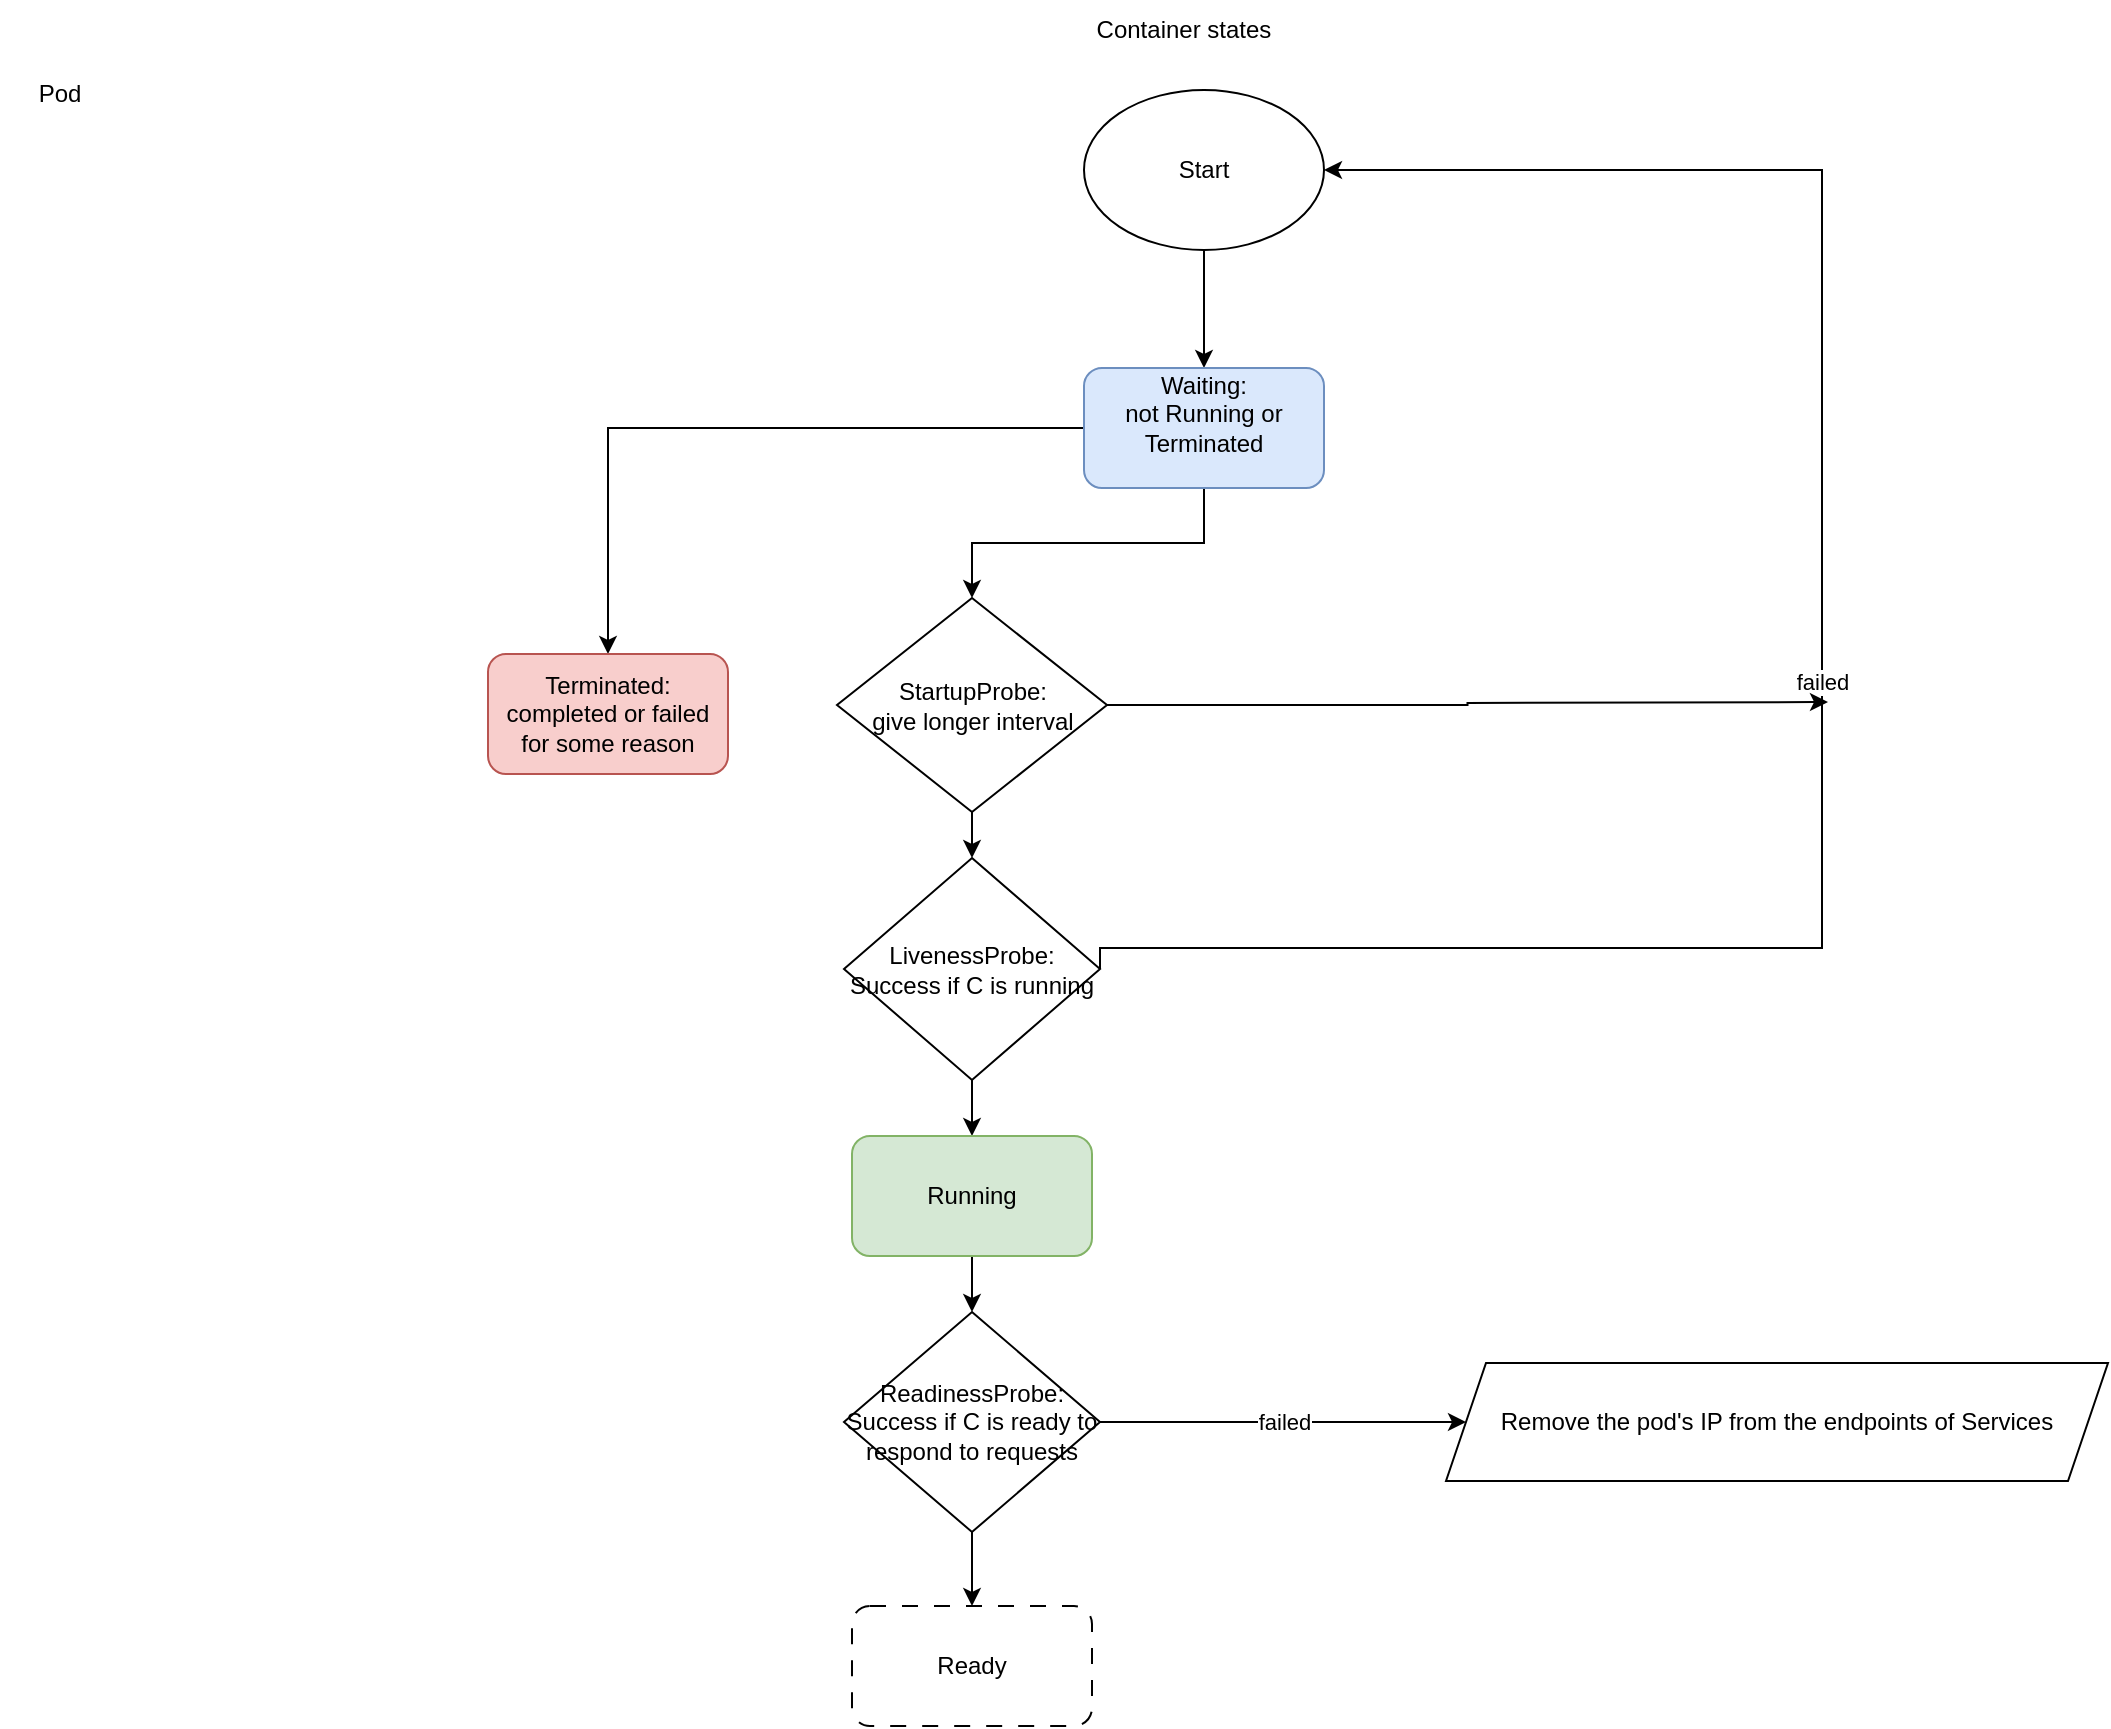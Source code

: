 <mxfile version="24.4.9" type="github" pages="2">
  <diagram name="Page-1" id="Zv-zzMhKJMYEM_GgnkD9">
    <mxGraphModel dx="1030" dy="721" grid="0" gridSize="10" guides="1" tooltips="1" connect="1" arrows="1" fold="1" page="0" pageScale="1" pageWidth="827" pageHeight="1169" math="0" shadow="0">
      <root>
        <mxCell id="0" />
        <mxCell id="1" parent="0" />
        <mxCell id="_quzPYDoFsJzDGxyK3Xr-13" value="Pod" style="text;html=1;align=center;verticalAlign=middle;whiteSpace=wrap;rounded=0;" vertex="1" parent="1">
          <mxGeometry x="262" y="56" width="60" height="30" as="geometry" />
        </mxCell>
        <mxCell id="_quzPYDoFsJzDGxyK3Xr-21" style="edgeStyle=orthogonalEdgeStyle;rounded=0;orthogonalLoop=1;jettySize=auto;html=1;exitX=0.5;exitY=1;exitDx=0;exitDy=0;entryX=0.5;entryY=0;entryDx=0;entryDy=0;" edge="1" parent="1" source="_quzPYDoFsJzDGxyK3Xr-14" target="_quzPYDoFsJzDGxyK3Xr-16">
          <mxGeometry relative="1" as="geometry" />
        </mxCell>
        <mxCell id="_quzPYDoFsJzDGxyK3Xr-14" value="Start" style="ellipse;whiteSpace=wrap;html=1;" vertex="1" parent="1">
          <mxGeometry x="804" y="69" width="120" height="80" as="geometry" />
        </mxCell>
        <mxCell id="_quzPYDoFsJzDGxyK3Xr-15" value="Container states" style="text;html=1;align=center;verticalAlign=middle;whiteSpace=wrap;rounded=0;" vertex="1" parent="1">
          <mxGeometry x="791" y="24" width="126" height="30" as="geometry" />
        </mxCell>
        <mxCell id="_quzPYDoFsJzDGxyK3Xr-20" value="" style="edgeStyle=orthogonalEdgeStyle;rounded=0;orthogonalLoop=1;jettySize=auto;html=1;" edge="1" parent="1" source="_quzPYDoFsJzDGxyK3Xr-16" target="_quzPYDoFsJzDGxyK3Xr-19">
          <mxGeometry relative="1" as="geometry" />
        </mxCell>
        <mxCell id="_quzPYDoFsJzDGxyK3Xr-37" style="edgeStyle=orthogonalEdgeStyle;rounded=0;orthogonalLoop=1;jettySize=auto;html=1;exitX=0.5;exitY=1;exitDx=0;exitDy=0;entryX=0.5;entryY=0;entryDx=0;entryDy=0;" edge="1" parent="1" source="_quzPYDoFsJzDGxyK3Xr-16" target="_quzPYDoFsJzDGxyK3Xr-36">
          <mxGeometry relative="1" as="geometry" />
        </mxCell>
        <mxCell id="_quzPYDoFsJzDGxyK3Xr-16" value="Waiting:&lt;div&gt;not Running or Terminated&lt;/div&gt;&lt;div&gt;&lt;br&gt;&lt;/div&gt;" style="rounded=1;whiteSpace=wrap;html=1;fillColor=#dae8fc;strokeColor=#6c8ebf;" vertex="1" parent="1">
          <mxGeometry x="804" y="208" width="120" height="60" as="geometry" />
        </mxCell>
        <mxCell id="_quzPYDoFsJzDGxyK3Xr-19" value="&lt;div&gt;Terminated:&lt;/div&gt;&lt;div&gt;completed or failed for some reason&lt;/div&gt;" style="rounded=1;whiteSpace=wrap;html=1;fillColor=#f8cecc;strokeColor=#b85450;" vertex="1" parent="1">
          <mxGeometry x="506" y="351" width="120" height="60" as="geometry" />
        </mxCell>
        <mxCell id="_quzPYDoFsJzDGxyK3Xr-26" value="failed" style="edgeStyle=orthogonalEdgeStyle;rounded=0;orthogonalLoop=1;jettySize=auto;html=1;exitX=1;exitY=0.5;exitDx=0;exitDy=0;entryX=1;entryY=0.5;entryDx=0;entryDy=0;" edge="1" parent="1" source="_quzPYDoFsJzDGxyK3Xr-29" target="_quzPYDoFsJzDGxyK3Xr-14">
          <mxGeometry relative="1" as="geometry">
            <Array as="points">
              <mxPoint x="1173" y="498" />
              <mxPoint x="1173" y="109" />
            </Array>
          </mxGeometry>
        </mxCell>
        <mxCell id="_quzPYDoFsJzDGxyK3Xr-28" value="failed" style="edgeStyle=orthogonalEdgeStyle;rounded=0;orthogonalLoop=1;jettySize=auto;html=1;exitX=1;exitY=0.5;exitDx=0;exitDy=0;entryX=0;entryY=0.5;entryDx=0;entryDy=0;" edge="1" parent="1" source="_quzPYDoFsJzDGxyK3Xr-30" target="_quzPYDoFsJzDGxyK3Xr-27">
          <mxGeometry relative="1" as="geometry" />
        </mxCell>
        <mxCell id="_quzPYDoFsJzDGxyK3Xr-27" value="Remove the pod&#39;s IP from the endpoints of Services" style="shape=parallelogram;perimeter=parallelogramPerimeter;whiteSpace=wrap;html=1;fixedSize=1;" vertex="1" parent="1">
          <mxGeometry x="985" y="705.5" width="331" height="59" as="geometry" />
        </mxCell>
        <mxCell id="_quzPYDoFsJzDGxyK3Xr-32" style="edgeStyle=orthogonalEdgeStyle;rounded=0;orthogonalLoop=1;jettySize=auto;html=1;exitX=0.5;exitY=1;exitDx=0;exitDy=0;" edge="1" parent="1" source="_quzPYDoFsJzDGxyK3Xr-29" target="_quzPYDoFsJzDGxyK3Xr-31">
          <mxGeometry relative="1" as="geometry" />
        </mxCell>
        <mxCell id="_quzPYDoFsJzDGxyK3Xr-29" value="LivenessProbe: Success if C is running" style="rhombus;whiteSpace=wrap;html=1;" vertex="1" parent="1">
          <mxGeometry x="684" y="453" width="128" height="111" as="geometry" />
        </mxCell>
        <mxCell id="_quzPYDoFsJzDGxyK3Xr-35" style="edgeStyle=orthogonalEdgeStyle;rounded=0;orthogonalLoop=1;jettySize=auto;html=1;exitX=0.5;exitY=1;exitDx=0;exitDy=0;entryX=0.5;entryY=0;entryDx=0;entryDy=0;" edge="1" parent="1" source="_quzPYDoFsJzDGxyK3Xr-30" target="_quzPYDoFsJzDGxyK3Xr-34">
          <mxGeometry relative="1" as="geometry" />
        </mxCell>
        <mxCell id="_quzPYDoFsJzDGxyK3Xr-30" value="ReadinessProbe: Success if C is ready to respond to requests" style="rhombus;whiteSpace=wrap;html=1;" vertex="1" parent="1">
          <mxGeometry x="684" y="680" width="128" height="110" as="geometry" />
        </mxCell>
        <mxCell id="_quzPYDoFsJzDGxyK3Xr-33" style="edgeStyle=orthogonalEdgeStyle;rounded=0;orthogonalLoop=1;jettySize=auto;html=1;exitX=0.5;exitY=1;exitDx=0;exitDy=0;" edge="1" parent="1" source="_quzPYDoFsJzDGxyK3Xr-31" target="_quzPYDoFsJzDGxyK3Xr-30">
          <mxGeometry relative="1" as="geometry" />
        </mxCell>
        <mxCell id="_quzPYDoFsJzDGxyK3Xr-31" value="Running" style="rounded=1;whiteSpace=wrap;html=1;fillColor=#d5e8d4;strokeColor=#82b366;" vertex="1" parent="1">
          <mxGeometry x="688" y="592" width="120" height="60" as="geometry" />
        </mxCell>
        <mxCell id="_quzPYDoFsJzDGxyK3Xr-34" value="Ready" style="rounded=1;whiteSpace=wrap;html=1;dashed=1;dashPattern=8 8;" vertex="1" parent="1">
          <mxGeometry x="688" y="827" width="120" height="60" as="geometry" />
        </mxCell>
        <mxCell id="_quzPYDoFsJzDGxyK3Xr-38" style="edgeStyle=orthogonalEdgeStyle;rounded=0;orthogonalLoop=1;jettySize=auto;html=1;exitX=1;exitY=0.5;exitDx=0;exitDy=0;" edge="1" parent="1" source="_quzPYDoFsJzDGxyK3Xr-36">
          <mxGeometry relative="1" as="geometry">
            <mxPoint x="1176" y="375" as="targetPoint" />
          </mxGeometry>
        </mxCell>
        <mxCell id="_quzPYDoFsJzDGxyK3Xr-39" style="edgeStyle=orthogonalEdgeStyle;rounded=0;orthogonalLoop=1;jettySize=auto;html=1;exitX=0.5;exitY=1;exitDx=0;exitDy=0;entryX=0.5;entryY=0;entryDx=0;entryDy=0;" edge="1" parent="1" source="_quzPYDoFsJzDGxyK3Xr-36" target="_quzPYDoFsJzDGxyK3Xr-29">
          <mxGeometry relative="1" as="geometry" />
        </mxCell>
        <mxCell id="_quzPYDoFsJzDGxyK3Xr-36" value="StartupProbe:&lt;div&gt;give longer interval&lt;/div&gt;" style="rhombus;whiteSpace=wrap;html=1;" vertex="1" parent="1">
          <mxGeometry x="680.5" y="323" width="135" height="107" as="geometry" />
        </mxCell>
      </root>
    </mxGraphModel>
  </diagram>
  <diagram id="Jp07dJjx9GocfEf9LMI3" name="Page-2">
    <mxGraphModel dx="1430" dy="721" grid="0" gridSize="10" guides="1" tooltips="1" connect="1" arrows="1" fold="1" page="0" pageScale="1" pageWidth="827" pageHeight="1169" math="0" shadow="0">
      <root>
        <mxCell id="0" />
        <mxCell id="1" parent="0" />
        <mxCell id="vUPoeRVbn2TMl7ODq1He-1" style="edgeStyle=orthogonalEdgeStyle;rounded=0;orthogonalLoop=1;jettySize=auto;html=1;exitX=0.5;exitY=1;exitDx=0;exitDy=0;entryX=0.5;entryY=0;entryDx=0;entryDy=0;" edge="1" parent="1" source="vUPoeRVbn2TMl7ODq1He-2" target="vUPoeRVbn2TMl7ODq1He-4">
          <mxGeometry relative="1" as="geometry" />
        </mxCell>
        <mxCell id="vUPoeRVbn2TMl7ODq1He-2" value="Start" style="ellipse;whiteSpace=wrap;html=1;" vertex="1" parent="1">
          <mxGeometry x="246" y="142" width="107" height="61" as="geometry" />
        </mxCell>
        <mxCell id="vUPoeRVbn2TMl7ODq1He-3" value="" style="edgeStyle=orthogonalEdgeStyle;rounded=0;orthogonalLoop=1;jettySize=auto;html=1;" edge="1" parent="1" source="vUPoeRVbn2TMl7ODq1He-4" target="vUPoeRVbn2TMl7ODq1He-7">
          <mxGeometry relative="1" as="geometry" />
        </mxCell>
        <mxCell id="vUPoeRVbn2TMl7ODq1He-4" value="Pending" style="rounded=1;whiteSpace=wrap;html=1;" vertex="1" parent="1">
          <mxGeometry x="239.5" y="253" width="120" height="60" as="geometry" />
        </mxCell>
        <mxCell id="vUPoeRVbn2TMl7ODq1He-5" value="" style="edgeStyle=orthogonalEdgeStyle;rounded=0;orthogonalLoop=1;jettySize=auto;html=1;" edge="1" parent="1" source="vUPoeRVbn2TMl7ODq1He-7" target="vUPoeRVbn2TMl7ODq1He-8">
          <mxGeometry relative="1" as="geometry" />
        </mxCell>
        <mxCell id="vUPoeRVbn2TMl7ODq1He-6" value="" style="edgeStyle=orthogonalEdgeStyle;rounded=0;orthogonalLoop=1;jettySize=auto;html=1;" edge="1" parent="1" source="vUPoeRVbn2TMl7ODq1He-7" target="vUPoeRVbn2TMl7ODq1He-9">
          <mxGeometry relative="1" as="geometry" />
        </mxCell>
        <mxCell id="vUPoeRVbn2TMl7ODq1He-7" value="Running" style="rounded=1;whiteSpace=wrap;html=1;" vertex="1" parent="1">
          <mxGeometry x="239.5" y="363" width="120" height="60" as="geometry" />
        </mxCell>
        <mxCell id="vUPoeRVbn2TMl7ODq1He-8" value="Succeeded:&lt;div&gt;All C Terminated in success&lt;/div&gt;" style="rounded=1;whiteSpace=wrap;html=1;fillColor=#d5e8d4;strokeColor=#82b366;" vertex="1" parent="1">
          <mxGeometry x="80" y="433" width="120" height="60" as="geometry" />
        </mxCell>
        <mxCell id="vUPoeRVbn2TMl7ODq1He-9" value="Failed:&lt;br&gt;One C terminated in failure" style="whiteSpace=wrap;html=1;rounded=1;fillColor=#f8cecc;strokeColor=#b85450;" vertex="1" parent="1">
          <mxGeometry x="-74" y="433" width="120" height="60" as="geometry" />
        </mxCell>
        <mxCell id="vUPoeRVbn2TMl7ODq1He-10" value="Unknown:&lt;div&gt;state of Pod can&#39;t be obtained&lt;/div&gt;" style="rounded=1;whiteSpace=wrap;html=1;" vertex="1" parent="1">
          <mxGeometry x="12" y="309" width="120" height="60" as="geometry" />
        </mxCell>
      </root>
    </mxGraphModel>
  </diagram>
</mxfile>
